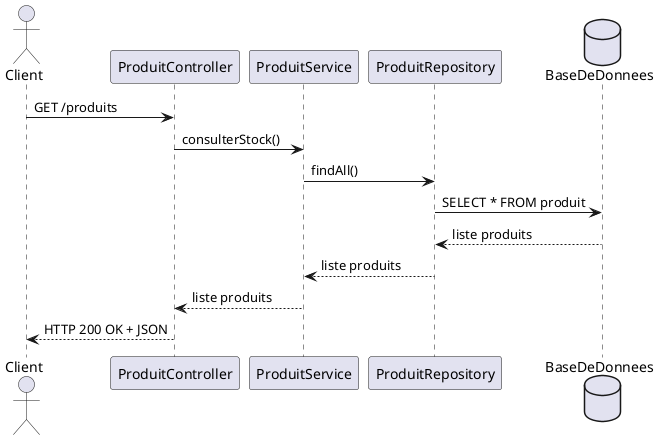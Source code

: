 @startuml
actor Client
participant ProduitController
participant ProduitService
participant ProduitRepository
database BaseDeDonnees

Client -> ProduitController : GET /produits
ProduitController -> ProduitService : consulterStock()
ProduitService -> ProduitRepository : findAll()
ProduitRepository -> BaseDeDonnees : SELECT * FROM produit
BaseDeDonnees --> ProduitRepository : liste produits
ProduitRepository --> ProduitService : liste produits
ProduitService --> ProduitController : liste produits
ProduitController --> Client : HTTP 200 OK + JSON
@enduml